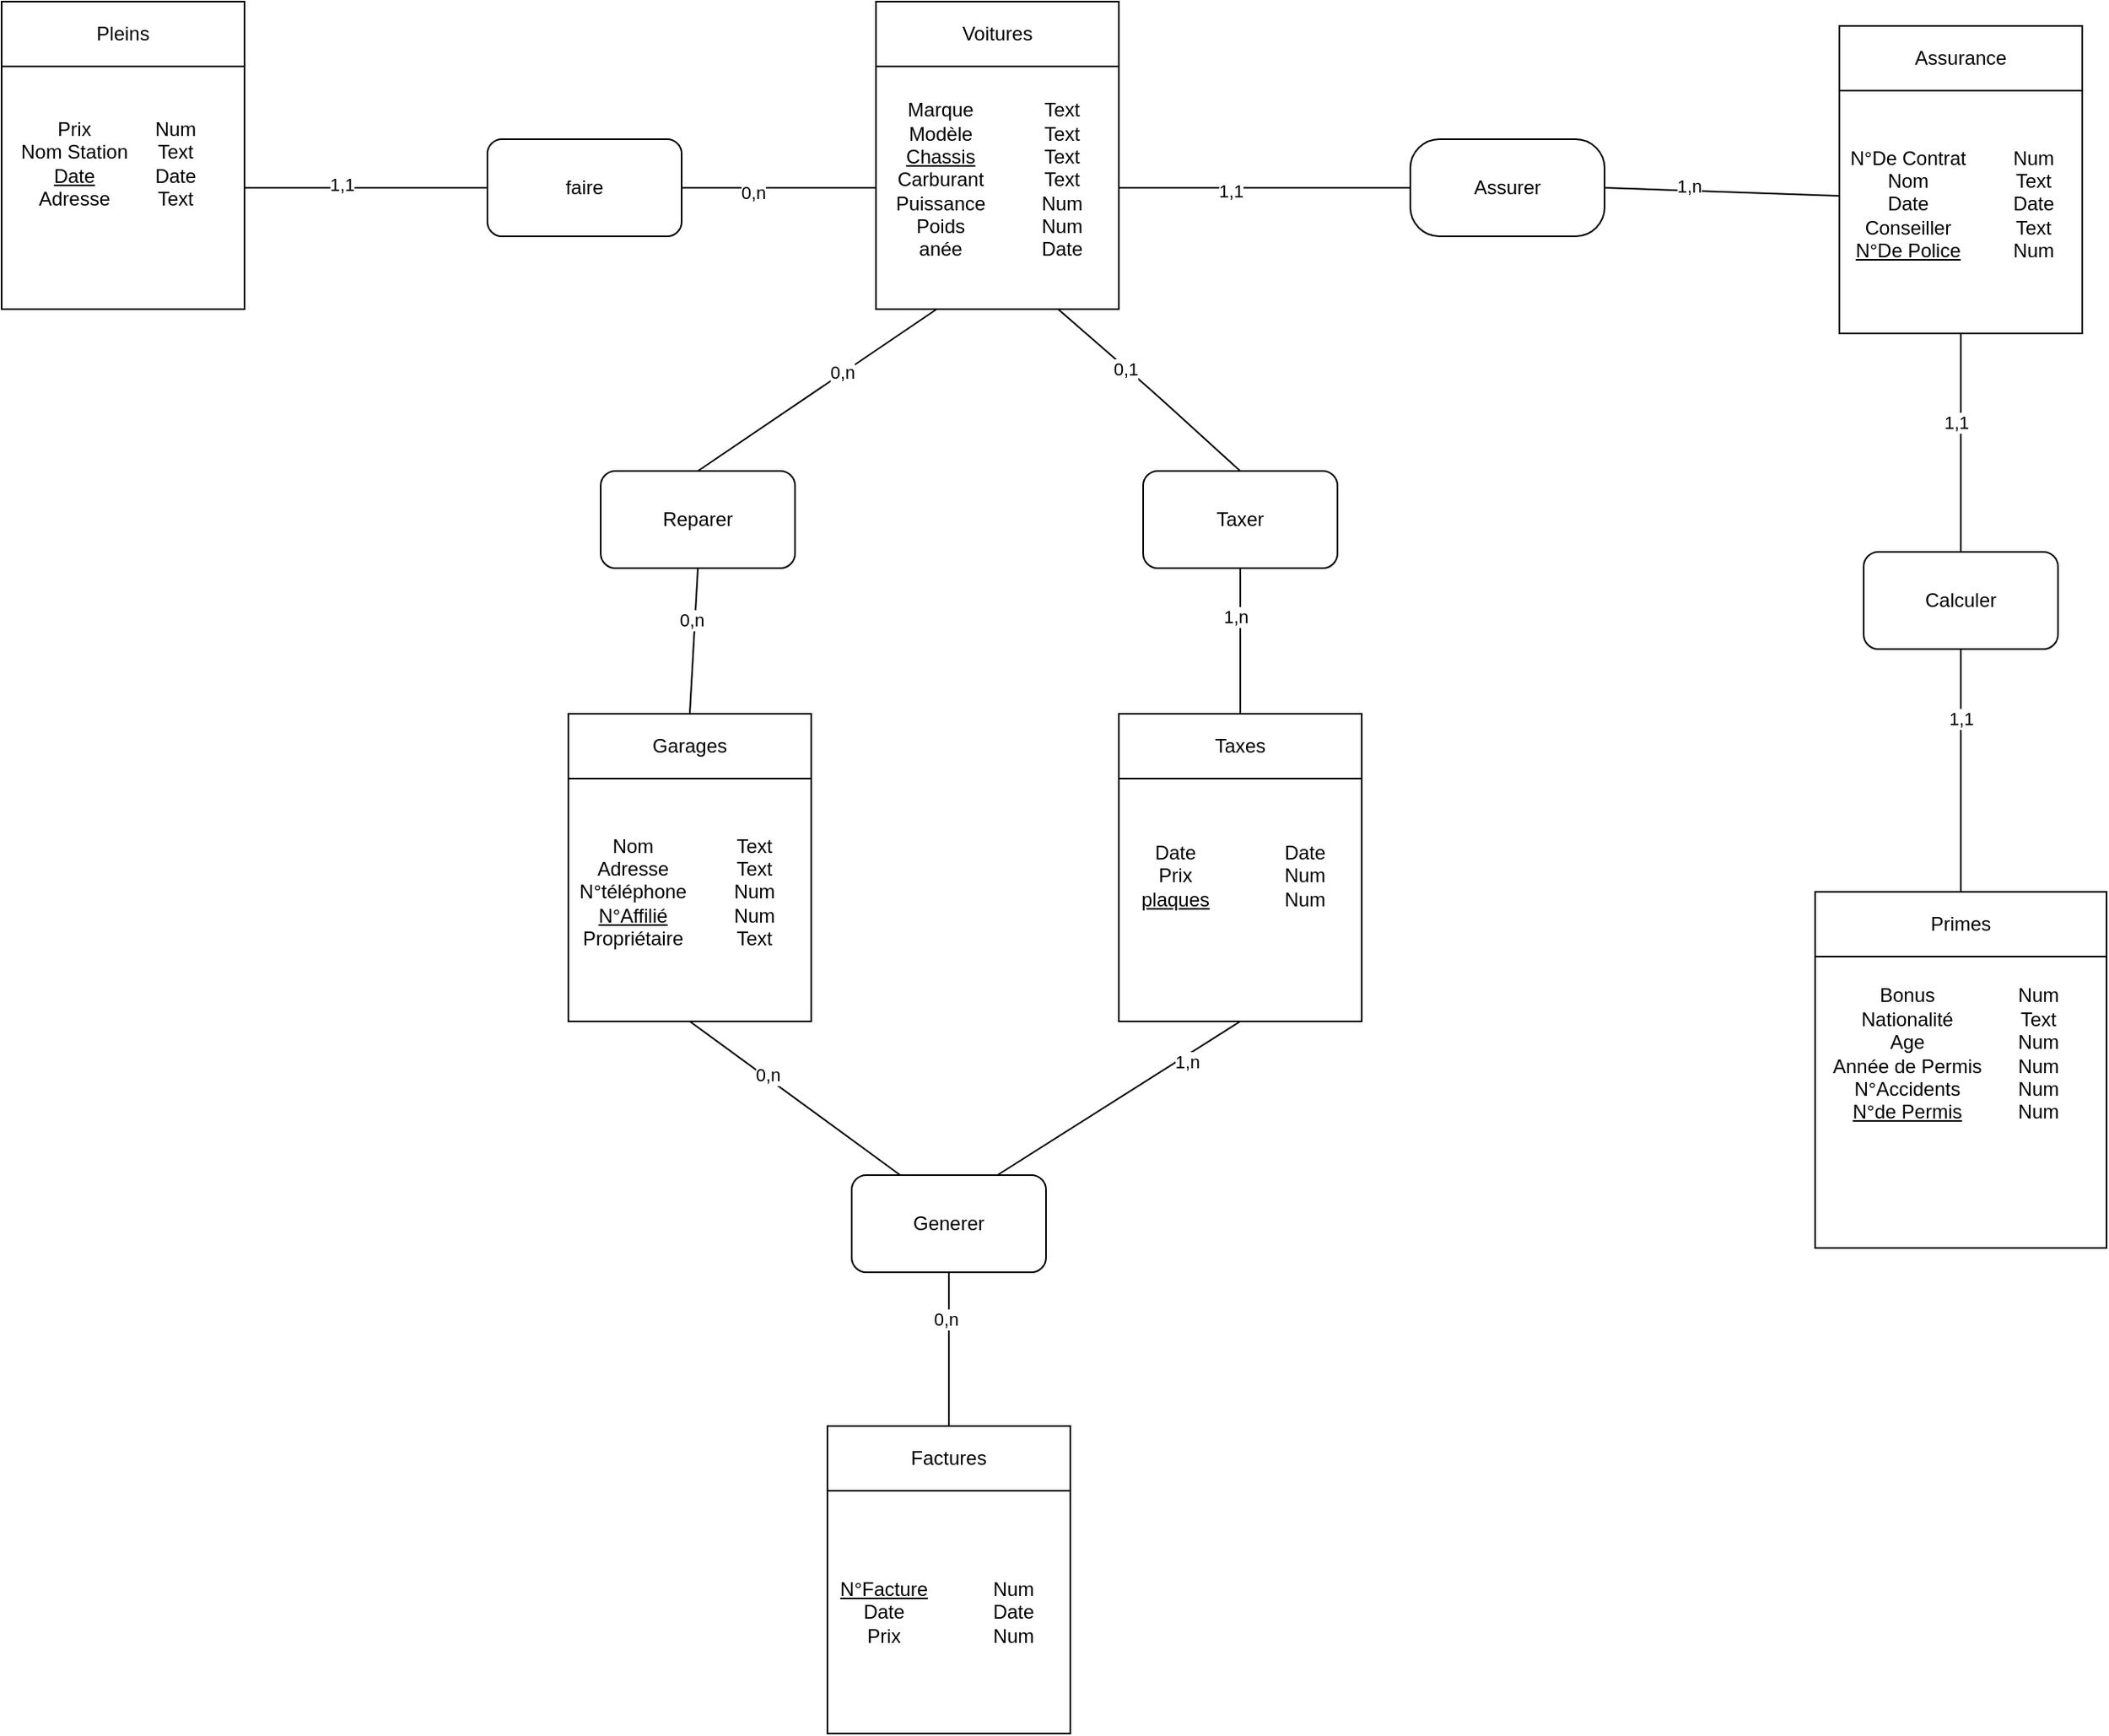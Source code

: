 <mxfile version="13.9.9" type="device"><diagram id="tcXQnR14htsbILbAPi33" name="Page-1"><mxGraphModel dx="1913" dy="806" grid="1" gridSize="10" guides="1" tooltips="1" connect="1" arrows="1" fold="1" page="1" pageScale="1" pageWidth="827" pageHeight="1169" math="0" shadow="0"><root><mxCell id="0"/><mxCell id="1" parent="0"/><mxCell id="NTyMuoMrqdEtnEc83sr2-3" value="" style="group" parent="1" vertex="1" connectable="0"><mxGeometry x="1070" y="730" width="180" height="220" as="geometry"/></mxCell><mxCell id="NTyMuoMrqdEtnEc83sr2-1" value="" style="whiteSpace=wrap;html=1;aspect=fixed;" parent="NTyMuoMrqdEtnEc83sr2-3" vertex="1"><mxGeometry y="40" width="180" height="180" as="geometry"/></mxCell><mxCell id="NTyMuoMrqdEtnEc83sr2-2" value="" style="rounded=0;whiteSpace=wrap;html=1;" parent="NTyMuoMrqdEtnEc83sr2-3" vertex="1"><mxGeometry width="180" height="40" as="geometry"/></mxCell><mxCell id="NTyMuoMrqdEtnEc83sr2-27" value="Primes" style="text;html=1;strokeColor=none;fillColor=none;align=center;verticalAlign=middle;whiteSpace=wrap;rounded=0;" parent="NTyMuoMrqdEtnEc83sr2-3" vertex="1"><mxGeometry x="66" y="10" width="48" height="20" as="geometry"/></mxCell><mxCell id="QCs7Bhe9DMBvFQ6Hjhvt-1" value="Bonus&lt;br&gt;Nationalité&lt;br&gt;Age&lt;br&gt;Année de Permis&lt;br&gt;N°Accidents&lt;br&gt;&lt;u&gt;N°de Permis&lt;/u&gt;" style="text;html=1;strokeColor=none;fillColor=none;align=center;verticalAlign=middle;whiteSpace=wrap;rounded=0;" parent="NTyMuoMrqdEtnEc83sr2-3" vertex="1"><mxGeometry y="90" width="114" height="20" as="geometry"/></mxCell><mxCell id="QCs7Bhe9DMBvFQ6Hjhvt-3" value="Num&lt;br&gt;Text&lt;br&gt;Num&lt;br&gt;Num&lt;br&gt;Num&lt;br&gt;Num&lt;br&gt;" style="text;html=1;strokeColor=none;fillColor=none;align=center;verticalAlign=middle;whiteSpace=wrap;rounded=0;" parent="NTyMuoMrqdEtnEc83sr2-3" vertex="1"><mxGeometry x="114" y="90" width="48" height="20" as="geometry"/></mxCell><mxCell id="NTyMuoMrqdEtnEc83sr2-4" value="" style="group" parent="1" vertex="1" connectable="0"><mxGeometry x="640" y="620" width="150" height="190" as="geometry"/></mxCell><mxCell id="NTyMuoMrqdEtnEc83sr2-5" value="" style="whiteSpace=wrap;html=1;aspect=fixed;" parent="NTyMuoMrqdEtnEc83sr2-4" vertex="1"><mxGeometry y="40" width="150" height="150" as="geometry"/></mxCell><mxCell id="NTyMuoMrqdEtnEc83sr2-6" value="" style="rounded=0;whiteSpace=wrap;html=1;" parent="NTyMuoMrqdEtnEc83sr2-4" vertex="1"><mxGeometry width="150" height="40" as="geometry"/></mxCell><mxCell id="NTyMuoMrqdEtnEc83sr2-25" value="Taxes" style="text;html=1;strokeColor=none;fillColor=none;align=center;verticalAlign=middle;whiteSpace=wrap;rounded=0;" parent="NTyMuoMrqdEtnEc83sr2-4" vertex="1"><mxGeometry x="55" y="10" width="40" height="20" as="geometry"/></mxCell><mxCell id="NTyMuoMrqdEtnEc83sr2-39" value="Date&lt;br&gt;Prix&lt;br&gt;&lt;u&gt;plaques&lt;/u&gt;" style="text;html=1;strokeColor=none;fillColor=none;align=center;verticalAlign=middle;whiteSpace=wrap;rounded=0;" parent="NTyMuoMrqdEtnEc83sr2-4" vertex="1"><mxGeometry x="15" y="90" width="40" height="20" as="geometry"/></mxCell><mxCell id="NTyMuoMrqdEtnEc83sr2-40" value="Date&lt;br&gt;Num&lt;br&gt;Num" style="text;html=1;strokeColor=none;fillColor=none;align=center;verticalAlign=middle;whiteSpace=wrap;rounded=0;" parent="NTyMuoMrqdEtnEc83sr2-4" vertex="1"><mxGeometry x="95" y="90" width="40" height="20" as="geometry"/></mxCell><mxCell id="NTyMuoMrqdEtnEc83sr2-7" value="" style="group" parent="1" vertex="1" connectable="0"><mxGeometry x="-50" y="180" width="150" height="190" as="geometry"/></mxCell><mxCell id="NTyMuoMrqdEtnEc83sr2-8" value="" style="whiteSpace=wrap;html=1;aspect=fixed;" parent="NTyMuoMrqdEtnEc83sr2-7" vertex="1"><mxGeometry y="40" width="150" height="150" as="geometry"/></mxCell><mxCell id="NTyMuoMrqdEtnEc83sr2-9" value="" style="rounded=0;whiteSpace=wrap;html=1;" parent="NTyMuoMrqdEtnEc83sr2-7" vertex="1"><mxGeometry width="150" height="40" as="geometry"/></mxCell><mxCell id="NTyMuoMrqdEtnEc83sr2-21" value="Pleins" style="text;html=1;strokeColor=none;fillColor=none;align=center;verticalAlign=middle;whiteSpace=wrap;rounded=0;" parent="NTyMuoMrqdEtnEc83sr2-7" vertex="1"><mxGeometry x="55" y="10" width="40" height="20" as="geometry"/></mxCell><mxCell id="NTyMuoMrqdEtnEc83sr2-37" value="Prix&lt;br&gt;Nom Station&lt;br&gt;&lt;u&gt;Date&lt;/u&gt;&lt;br&gt;Adresse" style="text;html=1;strokeColor=none;fillColor=none;align=center;verticalAlign=middle;whiteSpace=wrap;rounded=0;" parent="NTyMuoMrqdEtnEc83sr2-7" vertex="1"><mxGeometry x="10" y="90" width="70" height="20" as="geometry"/></mxCell><mxCell id="NTyMuoMrqdEtnEc83sr2-38" value="Num&lt;br&gt;Text&lt;br&gt;Date&lt;br&gt;Text" style="text;html=1;strokeColor=none;fillColor=none;align=center;verticalAlign=middle;whiteSpace=wrap;rounded=0;" parent="NTyMuoMrqdEtnEc83sr2-7" vertex="1"><mxGeometry x="80" y="90" width="55" height="20" as="geometry"/></mxCell><mxCell id="NTyMuoMrqdEtnEc83sr2-10" value="" style="group" parent="1" vertex="1" connectable="0"><mxGeometry x="300" y="620" width="150" height="190" as="geometry"/></mxCell><mxCell id="NTyMuoMrqdEtnEc83sr2-11" value="" style="whiteSpace=wrap;html=1;aspect=fixed;" parent="NTyMuoMrqdEtnEc83sr2-10" vertex="1"><mxGeometry y="40" width="150" height="150" as="geometry"/></mxCell><mxCell id="NTyMuoMrqdEtnEc83sr2-12" value="" style="rounded=0;whiteSpace=wrap;html=1;" parent="NTyMuoMrqdEtnEc83sr2-10" vertex="1"><mxGeometry width="150" height="40" as="geometry"/></mxCell><mxCell id="NTyMuoMrqdEtnEc83sr2-22" value="Garages" style="text;html=1;strokeColor=none;fillColor=none;align=center;verticalAlign=middle;whiteSpace=wrap;rounded=0;" parent="NTyMuoMrqdEtnEc83sr2-10" vertex="1"><mxGeometry x="55" y="10" width="40" height="20" as="geometry"/></mxCell><mxCell id="NTyMuoMrqdEtnEc83sr2-41" value="Nom&lt;br&gt;Adresse&lt;br&gt;N°téléphone&lt;br&gt;&lt;u&gt;N°Affilié&lt;br&gt;&lt;/u&gt;Propriétaire" style="text;html=1;strokeColor=none;fillColor=none;align=center;verticalAlign=middle;whiteSpace=wrap;rounded=0;" parent="NTyMuoMrqdEtnEc83sr2-10" vertex="1"><mxGeometry x="20" y="100" width="40" height="20" as="geometry"/></mxCell><mxCell id="NTyMuoMrqdEtnEc83sr2-42" value="Text&lt;br&gt;Text&lt;br&gt;Num&lt;br&gt;Num&lt;br&gt;Text" style="text;html=1;strokeColor=none;fillColor=none;align=center;verticalAlign=middle;whiteSpace=wrap;rounded=0;" parent="NTyMuoMrqdEtnEc83sr2-10" vertex="1"><mxGeometry x="95" y="100" width="40" height="20" as="geometry"/></mxCell><mxCell id="NTyMuoMrqdEtnEc83sr2-13" value="" style="group" parent="1" vertex="1" connectable="0"><mxGeometry x="460" y="1060" width="150" height="190" as="geometry"/></mxCell><mxCell id="NTyMuoMrqdEtnEc83sr2-14" value="" style="whiteSpace=wrap;html=1;aspect=fixed;" parent="NTyMuoMrqdEtnEc83sr2-13" vertex="1"><mxGeometry y="40" width="150" height="150" as="geometry"/></mxCell><mxCell id="NTyMuoMrqdEtnEc83sr2-15" value="" style="rounded=0;whiteSpace=wrap;html=1;" parent="NTyMuoMrqdEtnEc83sr2-13" vertex="1"><mxGeometry width="150" height="40" as="geometry"/></mxCell><mxCell id="NTyMuoMrqdEtnEc83sr2-26" value="Factures" style="text;html=1;strokeColor=none;fillColor=none;align=center;verticalAlign=middle;whiteSpace=wrap;rounded=0;" parent="NTyMuoMrqdEtnEc83sr2-13" vertex="1"><mxGeometry x="55" y="10" width="40" height="20" as="geometry"/></mxCell><mxCell id="NTyMuoMrqdEtnEc83sr2-43" value="&lt;u&gt;N°Facture&lt;br&gt;&lt;/u&gt;Date&lt;br&gt;Prix" style="text;html=1;strokeColor=none;fillColor=none;align=center;verticalAlign=middle;whiteSpace=wrap;rounded=0;" parent="NTyMuoMrqdEtnEc83sr2-13" vertex="1"><mxGeometry x="15" y="105" width="40" height="20" as="geometry"/></mxCell><mxCell id="NTyMuoMrqdEtnEc83sr2-46" value="Num&lt;br&gt;Date&lt;br&gt;Num" style="text;html=1;strokeColor=none;fillColor=none;align=center;verticalAlign=middle;whiteSpace=wrap;rounded=0;" parent="NTyMuoMrqdEtnEc83sr2-13" vertex="1"><mxGeometry x="95" y="105" width="40" height="20" as="geometry"/></mxCell><mxCell id="NTyMuoMrqdEtnEc83sr2-16" value="" style="group" parent="1" vertex="1" connectable="0"><mxGeometry x="490" y="180" width="150" height="190" as="geometry"/></mxCell><mxCell id="NTyMuoMrqdEtnEc83sr2-17" value="" style="whiteSpace=wrap;html=1;aspect=fixed;" parent="NTyMuoMrqdEtnEc83sr2-16" vertex="1"><mxGeometry y="40" width="150" height="150" as="geometry"/></mxCell><mxCell id="NTyMuoMrqdEtnEc83sr2-18" value="" style="rounded=0;whiteSpace=wrap;html=1;" parent="NTyMuoMrqdEtnEc83sr2-16" vertex="1"><mxGeometry width="150" height="40" as="geometry"/></mxCell><mxCell id="NTyMuoMrqdEtnEc83sr2-20" value="Voitures" style="text;html=1;strokeColor=none;fillColor=none;align=center;verticalAlign=middle;whiteSpace=wrap;rounded=0;" parent="NTyMuoMrqdEtnEc83sr2-16" vertex="1"><mxGeometry x="55" y="10" width="40" height="20" as="geometry"/></mxCell><mxCell id="NTyMuoMrqdEtnEc83sr2-35" value="Marque&lt;br&gt;Modèle&lt;br&gt;&lt;u&gt;Chassis&lt;br&gt;&lt;/u&gt;Carburant&lt;br&gt;Puissance&lt;br&gt;Poids&lt;br&gt;anée" style="text;html=1;strokeColor=none;fillColor=none;align=center;verticalAlign=middle;whiteSpace=wrap;rounded=0;" parent="NTyMuoMrqdEtnEc83sr2-16" vertex="1"><mxGeometry x="20" y="100" width="40" height="20" as="geometry"/></mxCell><mxCell id="NTyMuoMrqdEtnEc83sr2-36" value="Text&lt;br&gt;Text&lt;br&gt;Text&lt;br&gt;Text&lt;br&gt;Num&lt;br&gt;Num&lt;br&gt;Date" style="text;html=1;strokeColor=none;fillColor=none;align=center;verticalAlign=middle;whiteSpace=wrap;rounded=0;" parent="NTyMuoMrqdEtnEc83sr2-16" vertex="1"><mxGeometry x="95" y="100" width="40" height="20" as="geometry"/></mxCell><mxCell id="NTyMuoMrqdEtnEc83sr2-31" value="" style="group" parent="1" vertex="1" connectable="0"><mxGeometry x="1085" y="195" width="150" height="190" as="geometry"/></mxCell><mxCell id="NTyMuoMrqdEtnEc83sr2-32" value="" style="whiteSpace=wrap;html=1;aspect=fixed;" parent="NTyMuoMrqdEtnEc83sr2-31" vertex="1"><mxGeometry y="40" width="150" height="150" as="geometry"/></mxCell><mxCell id="NTyMuoMrqdEtnEc83sr2-33" value="" style="rounded=0;whiteSpace=wrap;html=1;" parent="NTyMuoMrqdEtnEc83sr2-31" vertex="1"><mxGeometry width="150" height="40" as="geometry"/></mxCell><mxCell id="NTyMuoMrqdEtnEc83sr2-24" value="Assurance" style="text;html=1;strokeColor=none;fillColor=none;align=center;verticalAlign=middle;whiteSpace=wrap;rounded=0;" parent="NTyMuoMrqdEtnEc83sr2-31" vertex="1"><mxGeometry x="55" y="10" width="40" height="20" as="geometry"/></mxCell><mxCell id="NTyMuoMrqdEtnEc83sr2-48" value="N°De Contrat&lt;br&gt;Nom&lt;br&gt;Date&lt;br&gt;Conseiller&lt;br&gt;&lt;u&gt;N°De Police&lt;/u&gt;" style="text;html=1;strokeColor=none;fillColor=none;align=center;verticalAlign=middle;whiteSpace=wrap;rounded=0;" parent="NTyMuoMrqdEtnEc83sr2-31" vertex="1"><mxGeometry y="100" width="85" height="20" as="geometry"/></mxCell><mxCell id="NTyMuoMrqdEtnEc83sr2-49" value="Num&lt;br&gt;Text&lt;br&gt;Date&lt;br&gt;Text&lt;br&gt;Num" style="text;html=1;strokeColor=none;fillColor=none;align=center;verticalAlign=middle;whiteSpace=wrap;rounded=0;" parent="NTyMuoMrqdEtnEc83sr2-31" vertex="1"><mxGeometry x="100" y="100" width="40" height="20" as="geometry"/></mxCell><mxCell id="QCs7Bhe9DMBvFQ6Hjhvt-7" value="Assurer" style="rounded=1;whiteSpace=wrap;html=1;arcSize=30;" parent="1" vertex="1"><mxGeometry x="820" y="265" width="120" height="60" as="geometry"/></mxCell><mxCell id="QCs7Bhe9DMBvFQ6Hjhvt-8" value="Calculer" style="rounded=1;whiteSpace=wrap;html=1;" parent="1" vertex="1"><mxGeometry x="1100" y="520" width="120" height="60" as="geometry"/></mxCell><mxCell id="QCs7Bhe9DMBvFQ6Hjhvt-9" value="" style="endArrow=none;html=1;entryX=0;entryY=0.5;entryDx=0;entryDy=0;exitX=1;exitY=0.5;exitDx=0;exitDy=0;" parent="1" source="NTyMuoMrqdEtnEc83sr2-17" target="QCs7Bhe9DMBvFQ6Hjhvt-7" edge="1"><mxGeometry width="50" height="50" relative="1" as="geometry"><mxPoint x="700" y="510" as="sourcePoint"/><mxPoint x="750" y="460" as="targetPoint"/></mxGeometry></mxCell><mxCell id="QCs7Bhe9DMBvFQ6Hjhvt-17" value="1,1" style="edgeLabel;html=1;align=center;verticalAlign=middle;resizable=0;points=[];" parent="QCs7Bhe9DMBvFQ6Hjhvt-9" vertex="1" connectable="0"><mxGeometry x="-0.237" y="-2" relative="1" as="geometry"><mxPoint as="offset"/></mxGeometry></mxCell><mxCell id="QCs7Bhe9DMBvFQ6Hjhvt-10" value="" style="endArrow=none;html=1;entryX=0;entryY=0.25;entryDx=0;entryDy=0;exitX=1;exitY=0.5;exitDx=0;exitDy=0;" parent="1" source="QCs7Bhe9DMBvFQ6Hjhvt-7" target="NTyMuoMrqdEtnEc83sr2-48" edge="1"><mxGeometry width="50" height="50" relative="1" as="geometry"><mxPoint x="1000" y="410" as="sourcePoint"/><mxPoint x="1050" y="360" as="targetPoint"/></mxGeometry></mxCell><mxCell id="QCs7Bhe9DMBvFQ6Hjhvt-16" value="1,n" style="edgeLabel;html=1;align=center;verticalAlign=middle;resizable=0;points=[];" parent="QCs7Bhe9DMBvFQ6Hjhvt-10" vertex="1" connectable="0"><mxGeometry x="-0.284" y="3" relative="1" as="geometry"><mxPoint as="offset"/></mxGeometry></mxCell><mxCell id="QCs7Bhe9DMBvFQ6Hjhvt-11" value="" style="endArrow=none;html=1;entryX=0.5;entryY=1;entryDx=0;entryDy=0;exitX=0.5;exitY=0;exitDx=0;exitDy=0;" parent="1" source="QCs7Bhe9DMBvFQ6Hjhvt-8" target="NTyMuoMrqdEtnEc83sr2-32" edge="1"><mxGeometry width="50" height="50" relative="1" as="geometry"><mxPoint x="1030" y="550" as="sourcePoint"/><mxPoint x="1080" y="500" as="targetPoint"/></mxGeometry></mxCell><mxCell id="QCs7Bhe9DMBvFQ6Hjhvt-14" value="1,1" style="edgeLabel;html=1;align=center;verticalAlign=middle;resizable=0;points=[];" parent="QCs7Bhe9DMBvFQ6Hjhvt-11" vertex="1" connectable="0"><mxGeometry x="0.185" y="3" relative="1" as="geometry"><mxPoint as="offset"/></mxGeometry></mxCell><mxCell id="QCs7Bhe9DMBvFQ6Hjhvt-12" value="" style="endArrow=none;html=1;entryX=0.5;entryY=1;entryDx=0;entryDy=0;exitX=0.5;exitY=0;exitDx=0;exitDy=0;" parent="1" source="NTyMuoMrqdEtnEc83sr2-2" target="QCs7Bhe9DMBvFQ6Hjhvt-8" edge="1"><mxGeometry width="50" height="50" relative="1" as="geometry"><mxPoint x="890" y="590" as="sourcePoint"/><mxPoint x="940" y="540" as="targetPoint"/></mxGeometry></mxCell><mxCell id="QCs7Bhe9DMBvFQ6Hjhvt-13" value="1,1" style="edgeLabel;html=1;align=center;verticalAlign=middle;resizable=0;points=[];" parent="QCs7Bhe9DMBvFQ6Hjhvt-12" vertex="1" connectable="0"><mxGeometry x="0.427" relative="1" as="geometry"><mxPoint as="offset"/></mxGeometry></mxCell><mxCell id="QCs7Bhe9DMBvFQ6Hjhvt-18" value="Generer" style="rounded=1;whiteSpace=wrap;html=1;" parent="1" vertex="1"><mxGeometry x="475" y="905" width="120" height="60" as="geometry"/></mxCell><mxCell id="QCs7Bhe9DMBvFQ6Hjhvt-19" value="" style="endArrow=none;html=1;entryX=0.5;entryY=1;entryDx=0;entryDy=0;exitX=0.5;exitY=0;exitDx=0;exitDy=0;" parent="1" source="NTyMuoMrqdEtnEc83sr2-15" target="QCs7Bhe9DMBvFQ6Hjhvt-18" edge="1"><mxGeometry width="50" height="50" relative="1" as="geometry"><mxPoint x="400" y="1070" as="sourcePoint"/><mxPoint x="450" y="1020" as="targetPoint"/></mxGeometry></mxCell><mxCell id="QCs7Bhe9DMBvFQ6Hjhvt-33" value="0,n" style="edgeLabel;html=1;align=center;verticalAlign=middle;resizable=0;points=[];" parent="QCs7Bhe9DMBvFQ6Hjhvt-19" vertex="1" connectable="0"><mxGeometry x="0.39" y="2" relative="1" as="geometry"><mxPoint as="offset"/></mxGeometry></mxCell><mxCell id="QCs7Bhe9DMBvFQ6Hjhvt-20" value="" style="endArrow=none;html=1;entryX=0.5;entryY=1;entryDx=0;entryDy=0;exitX=0.25;exitY=0;exitDx=0;exitDy=0;" parent="1" source="QCs7Bhe9DMBvFQ6Hjhvt-18" target="NTyMuoMrqdEtnEc83sr2-11" edge="1"><mxGeometry width="50" height="50" relative="1" as="geometry"><mxPoint x="400" y="930" as="sourcePoint"/><mxPoint x="450" y="880" as="targetPoint"/></mxGeometry></mxCell><mxCell id="QCs7Bhe9DMBvFQ6Hjhvt-34" value="0,n" style="edgeLabel;html=1;align=center;verticalAlign=middle;resizable=0;points=[];" parent="QCs7Bhe9DMBvFQ6Hjhvt-20" vertex="1" connectable="0"><mxGeometry x="0.277" y="-2" relative="1" as="geometry"><mxPoint as="offset"/></mxGeometry></mxCell><mxCell id="QCs7Bhe9DMBvFQ6Hjhvt-22" value="" style="endArrow=none;html=1;entryX=0.5;entryY=1;entryDx=0;entryDy=0;exitX=0.75;exitY=0;exitDx=0;exitDy=0;" parent="1" source="QCs7Bhe9DMBvFQ6Hjhvt-18" target="NTyMuoMrqdEtnEc83sr2-5" edge="1"><mxGeometry width="50" height="50" relative="1" as="geometry"><mxPoint x="690" y="930" as="sourcePoint"/><mxPoint x="740" y="880" as="targetPoint"/></mxGeometry></mxCell><mxCell id="QCs7Bhe9DMBvFQ6Hjhvt-35" value="1,n" style="edgeLabel;html=1;align=center;verticalAlign=middle;resizable=0;points=[];" parent="QCs7Bhe9DMBvFQ6Hjhvt-22" vertex="1" connectable="0"><mxGeometry x="0.535" y="-3" relative="1" as="geometry"><mxPoint as="offset"/></mxGeometry></mxCell><mxCell id="QCs7Bhe9DMBvFQ6Hjhvt-23" value="Taxer" style="rounded=1;whiteSpace=wrap;html=1;" parent="1" vertex="1"><mxGeometry x="655" y="470" width="120" height="60" as="geometry"/></mxCell><mxCell id="QCs7Bhe9DMBvFQ6Hjhvt-24" value="Reparer" style="rounded=1;whiteSpace=wrap;html=1;" parent="1" vertex="1"><mxGeometry x="320" y="470" width="120" height="60" as="geometry"/></mxCell><mxCell id="QCs7Bhe9DMBvFQ6Hjhvt-25" value="" style="endArrow=none;html=1;entryX=0.25;entryY=1;entryDx=0;entryDy=0;exitX=0.5;exitY=0;exitDx=0;exitDy=0;" parent="1" source="QCs7Bhe9DMBvFQ6Hjhvt-24" target="NTyMuoMrqdEtnEc83sr2-17" edge="1"><mxGeometry width="50" height="50" relative="1" as="geometry"><mxPoint x="340" y="420" as="sourcePoint"/><mxPoint x="390" y="370" as="targetPoint"/></mxGeometry></mxCell><mxCell id="QCs7Bhe9DMBvFQ6Hjhvt-37" value="0,n" style="edgeLabel;html=1;align=center;verticalAlign=middle;resizable=0;points=[];" parent="QCs7Bhe9DMBvFQ6Hjhvt-25" vertex="1" connectable="0"><mxGeometry x="0.211" y="1" relative="1" as="geometry"><mxPoint as="offset"/></mxGeometry></mxCell><mxCell id="QCs7Bhe9DMBvFQ6Hjhvt-26" value="" style="endArrow=none;html=1;entryX=0.5;entryY=1;entryDx=0;entryDy=0;exitX=0.5;exitY=0;exitDx=0;exitDy=0;" parent="1" source="NTyMuoMrqdEtnEc83sr2-12" target="QCs7Bhe9DMBvFQ6Hjhvt-24" edge="1"><mxGeometry width="50" height="50" relative="1" as="geometry"><mxPoint x="140" y="620" as="sourcePoint"/><mxPoint x="190" y="570" as="targetPoint"/></mxGeometry></mxCell><mxCell id="QCs7Bhe9DMBvFQ6Hjhvt-36" value="0,n" style="edgeLabel;html=1;align=center;verticalAlign=middle;resizable=0;points=[];" parent="QCs7Bhe9DMBvFQ6Hjhvt-26" vertex="1" connectable="0"><mxGeometry x="0.286" y="2" relative="1" as="geometry"><mxPoint as="offset"/></mxGeometry></mxCell><mxCell id="QCs7Bhe9DMBvFQ6Hjhvt-27" value="" style="endArrow=none;html=1;entryX=0.75;entryY=1;entryDx=0;entryDy=0;exitX=0.5;exitY=0;exitDx=0;exitDy=0;" parent="1" source="QCs7Bhe9DMBvFQ6Hjhvt-23" target="NTyMuoMrqdEtnEc83sr2-17" edge="1"><mxGeometry width="50" height="50" relative="1" as="geometry"><mxPoint x="590" y="490" as="sourcePoint"/><mxPoint x="640" y="440" as="targetPoint"/><Array as="points"><mxPoint x="660" y="420"/></Array></mxGeometry></mxCell><mxCell id="QCs7Bhe9DMBvFQ6Hjhvt-42" value="0,1" style="edgeLabel;html=1;align=center;verticalAlign=middle;resizable=0;points=[];" parent="QCs7Bhe9DMBvFQ6Hjhvt-27" vertex="1" connectable="0"><mxGeometry x="0.261" y="1" relative="1" as="geometry"><mxPoint as="offset"/></mxGeometry></mxCell><mxCell id="QCs7Bhe9DMBvFQ6Hjhvt-28" value="" style="endArrow=none;html=1;entryX=0.5;entryY=1;entryDx=0;entryDy=0;exitX=0.5;exitY=0;exitDx=0;exitDy=0;" parent="1" source="NTyMuoMrqdEtnEc83sr2-6" target="QCs7Bhe9DMBvFQ6Hjhvt-23" edge="1"><mxGeometry width="50" height="50" relative="1" as="geometry"><mxPoint x="550" y="600" as="sourcePoint"/><mxPoint x="600" y="550" as="targetPoint"/></mxGeometry></mxCell><mxCell id="QCs7Bhe9DMBvFQ6Hjhvt-43" value="1,n" style="edgeLabel;html=1;align=center;verticalAlign=middle;resizable=0;points=[];" parent="QCs7Bhe9DMBvFQ6Hjhvt-28" vertex="1" connectable="0"><mxGeometry x="0.333" y="3" relative="1" as="geometry"><mxPoint as="offset"/></mxGeometry></mxCell><mxCell id="QCs7Bhe9DMBvFQ6Hjhvt-29" value="faire" style="rounded=1;whiteSpace=wrap;html=1;" parent="1" vertex="1"><mxGeometry x="250" y="265" width="120" height="60" as="geometry"/></mxCell><mxCell id="QCs7Bhe9DMBvFQ6Hjhvt-30" value="" style="endArrow=none;html=1;entryX=0;entryY=0.5;entryDx=0;entryDy=0;" parent="1" source="NTyMuoMrqdEtnEc83sr2-8" target="QCs7Bhe9DMBvFQ6Hjhvt-29" edge="1"><mxGeometry width="50" height="50" relative="1" as="geometry"><mxPoint x="160" y="330" as="sourcePoint"/><mxPoint x="210" y="280" as="targetPoint"/></mxGeometry></mxCell><mxCell id="QCs7Bhe9DMBvFQ6Hjhvt-38" value="1,1" style="edgeLabel;html=1;align=center;verticalAlign=middle;resizable=0;points=[];" parent="QCs7Bhe9DMBvFQ6Hjhvt-30" vertex="1" connectable="0"><mxGeometry x="-0.2" y="2" relative="1" as="geometry"><mxPoint as="offset"/></mxGeometry></mxCell><mxCell id="QCs7Bhe9DMBvFQ6Hjhvt-32" value="" style="endArrow=none;html=1;entryX=0;entryY=0.5;entryDx=0;entryDy=0;exitX=1;exitY=0.5;exitDx=0;exitDy=0;" parent="1" source="QCs7Bhe9DMBvFQ6Hjhvt-29" target="NTyMuoMrqdEtnEc83sr2-17" edge="1"><mxGeometry width="50" height="50" relative="1" as="geometry"><mxPoint x="350" y="410" as="sourcePoint"/><mxPoint x="400" y="360" as="targetPoint"/></mxGeometry></mxCell><mxCell id="QCs7Bhe9DMBvFQ6Hjhvt-40" value="0,n" style="edgeLabel;html=1;align=center;verticalAlign=middle;resizable=0;points=[];" parent="QCs7Bhe9DMBvFQ6Hjhvt-32" vertex="1" connectable="0"><mxGeometry x="-0.277" y="-3" relative="1" as="geometry"><mxPoint as="offset"/></mxGeometry></mxCell></root></mxGraphModel></diagram></mxfile>